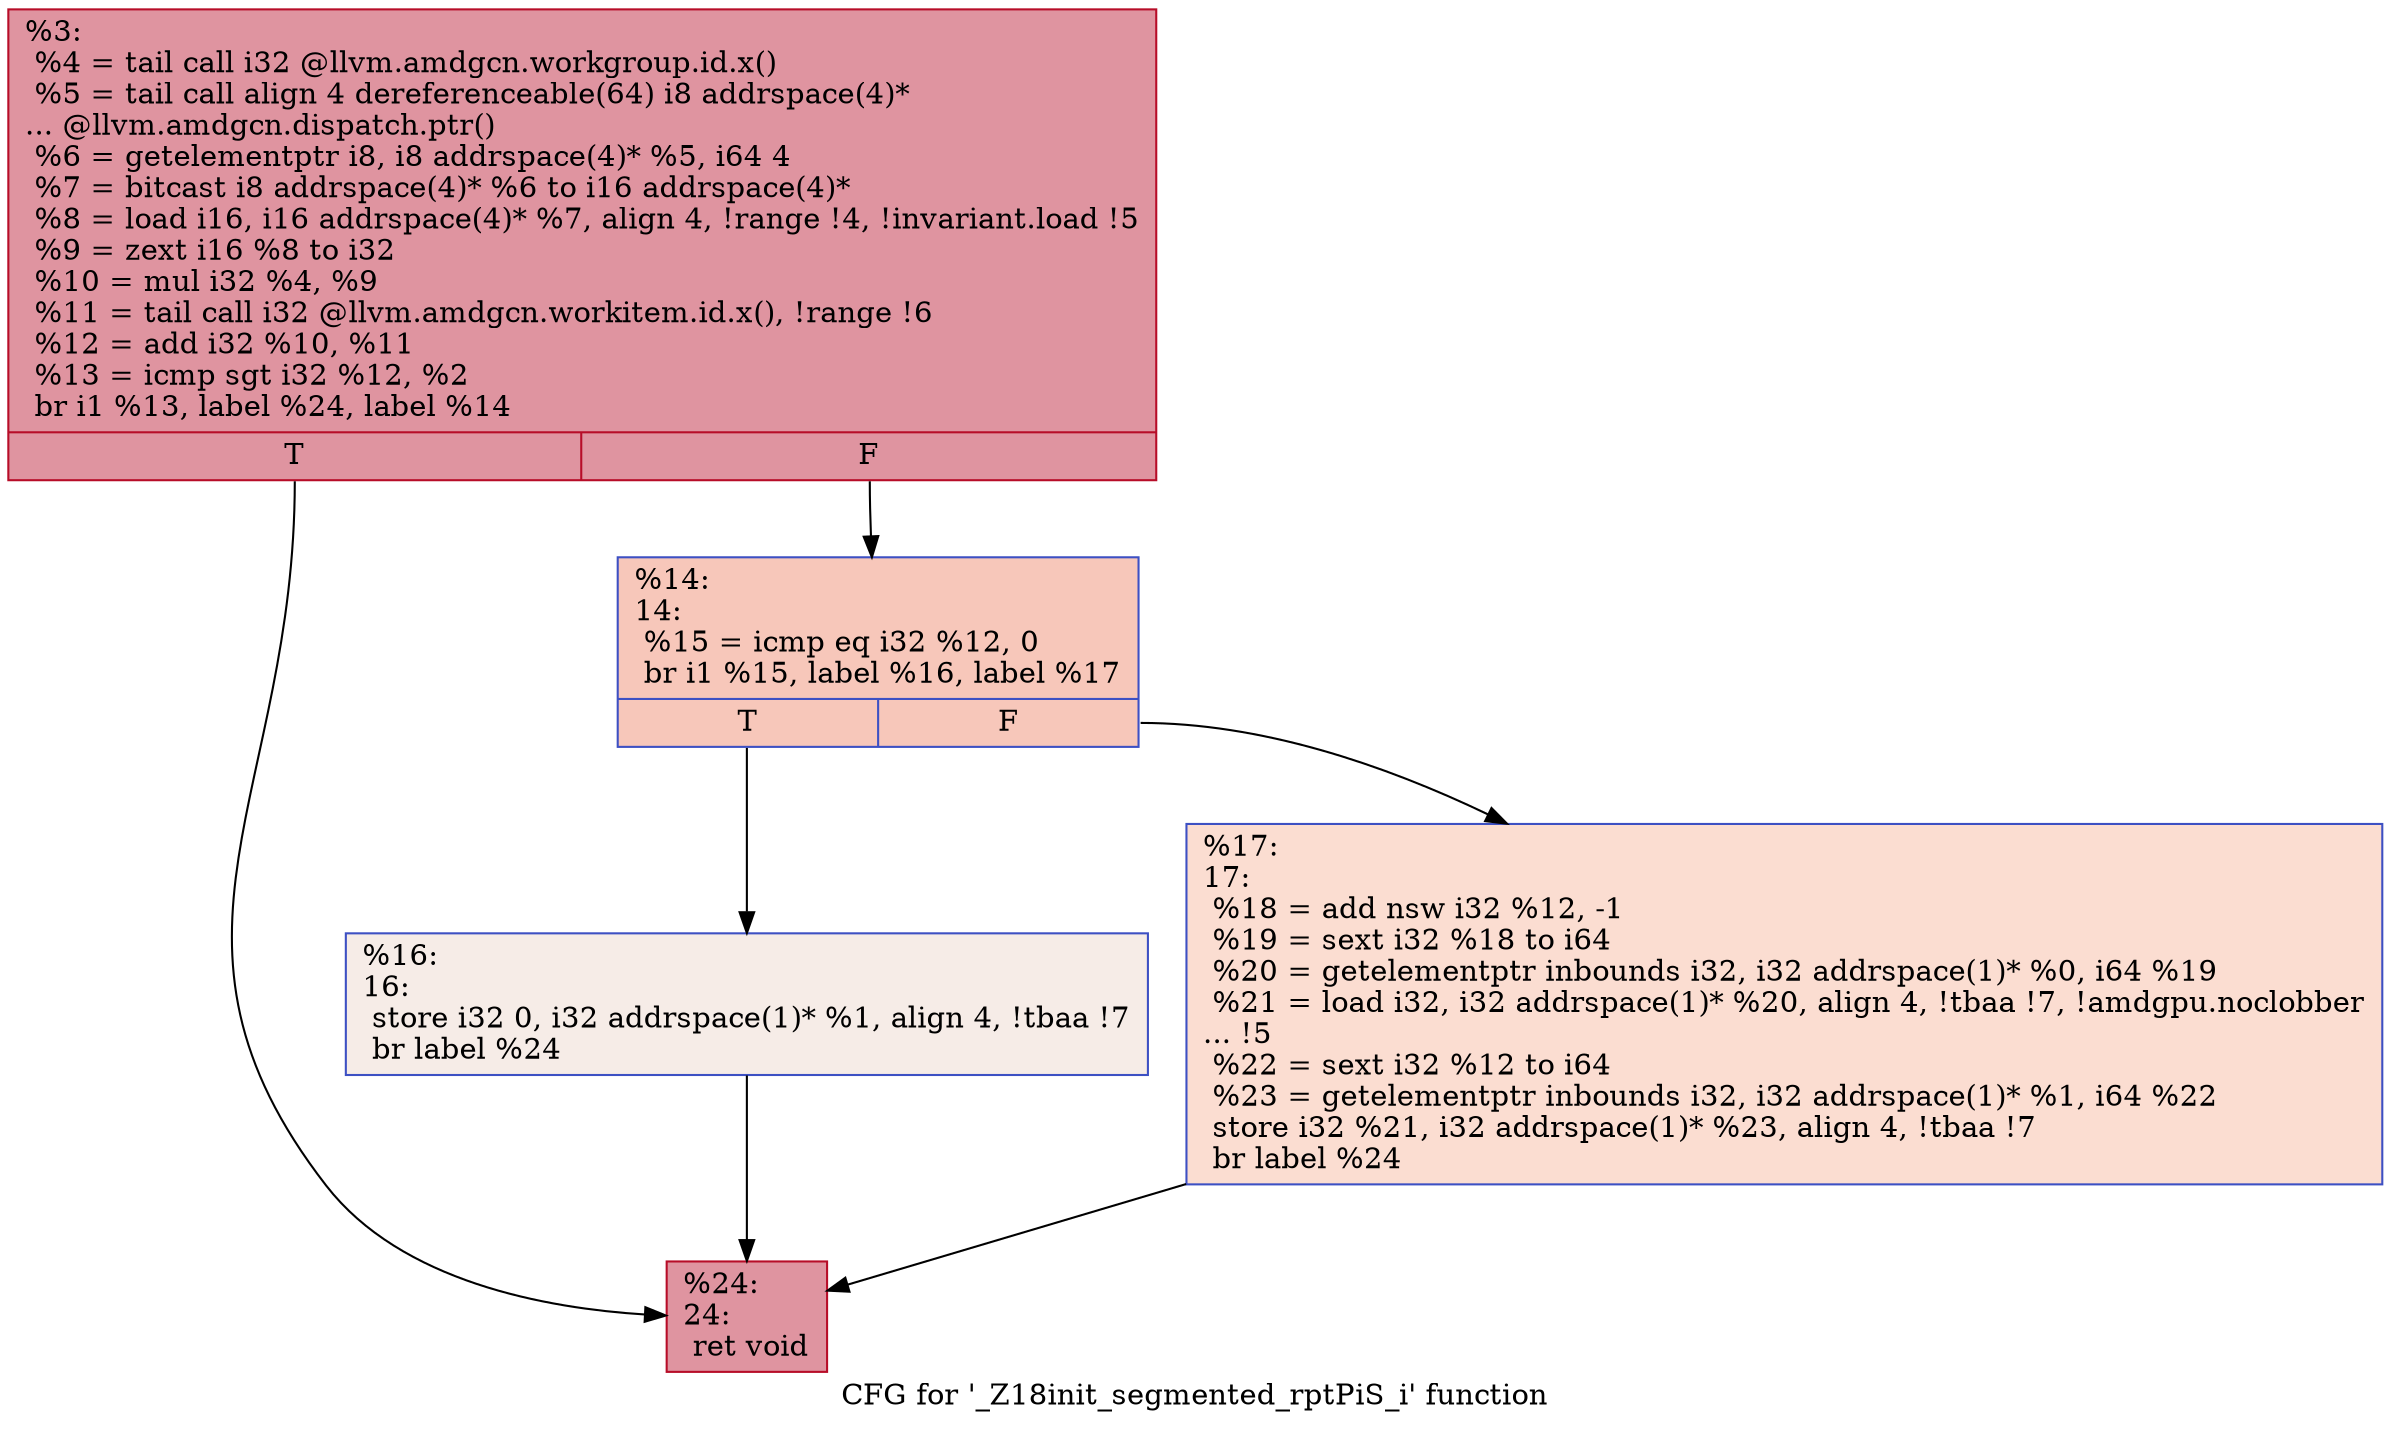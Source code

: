 digraph "CFG for '_Z18init_segmented_rptPiS_i' function" {
	label="CFG for '_Z18init_segmented_rptPiS_i' function";

	Node0x6031130 [shape=record,color="#b70d28ff", style=filled, fillcolor="#b70d2870",label="{%3:\l  %4 = tail call i32 @llvm.amdgcn.workgroup.id.x()\l  %5 = tail call align 4 dereferenceable(64) i8 addrspace(4)*\l... @llvm.amdgcn.dispatch.ptr()\l  %6 = getelementptr i8, i8 addrspace(4)* %5, i64 4\l  %7 = bitcast i8 addrspace(4)* %6 to i16 addrspace(4)*\l  %8 = load i16, i16 addrspace(4)* %7, align 4, !range !4, !invariant.load !5\l  %9 = zext i16 %8 to i32\l  %10 = mul i32 %4, %9\l  %11 = tail call i32 @llvm.amdgcn.workitem.id.x(), !range !6\l  %12 = add i32 %10, %11\l  %13 = icmp sgt i32 %12, %2\l  br i1 %13, label %24, label %14\l|{<s0>T|<s1>F}}"];
	Node0x6031130:s0 -> Node0x6033030;
	Node0x6031130:s1 -> Node0x60330c0;
	Node0x60330c0 [shape=record,color="#3d50c3ff", style=filled, fillcolor="#ec7f6370",label="{%14:\l14:                                               \l  %15 = icmp eq i32 %12, 0\l  br i1 %15, label %16, label %17\l|{<s0>T|<s1>F}}"];
	Node0x60330c0:s0 -> Node0x6033290;
	Node0x60330c0:s1 -> Node0x60332e0;
	Node0x6033290 [shape=record,color="#3d50c3ff", style=filled, fillcolor="#ead5c970",label="{%16:\l16:                                               \l  store i32 0, i32 addrspace(1)* %1, align 4, !tbaa !7\l  br label %24\l}"];
	Node0x6033290 -> Node0x6033030;
	Node0x60332e0 [shape=record,color="#3d50c3ff", style=filled, fillcolor="#f7b39670",label="{%17:\l17:                                               \l  %18 = add nsw i32 %12, -1\l  %19 = sext i32 %18 to i64\l  %20 = getelementptr inbounds i32, i32 addrspace(1)* %0, i64 %19\l  %21 = load i32, i32 addrspace(1)* %20, align 4, !tbaa !7, !amdgpu.noclobber\l... !5\l  %22 = sext i32 %12 to i64\l  %23 = getelementptr inbounds i32, i32 addrspace(1)* %1, i64 %22\l  store i32 %21, i32 addrspace(1)* %23, align 4, !tbaa !7\l  br label %24\l}"];
	Node0x60332e0 -> Node0x6033030;
	Node0x6033030 [shape=record,color="#b70d28ff", style=filled, fillcolor="#b70d2870",label="{%24:\l24:                                               \l  ret void\l}"];
}
